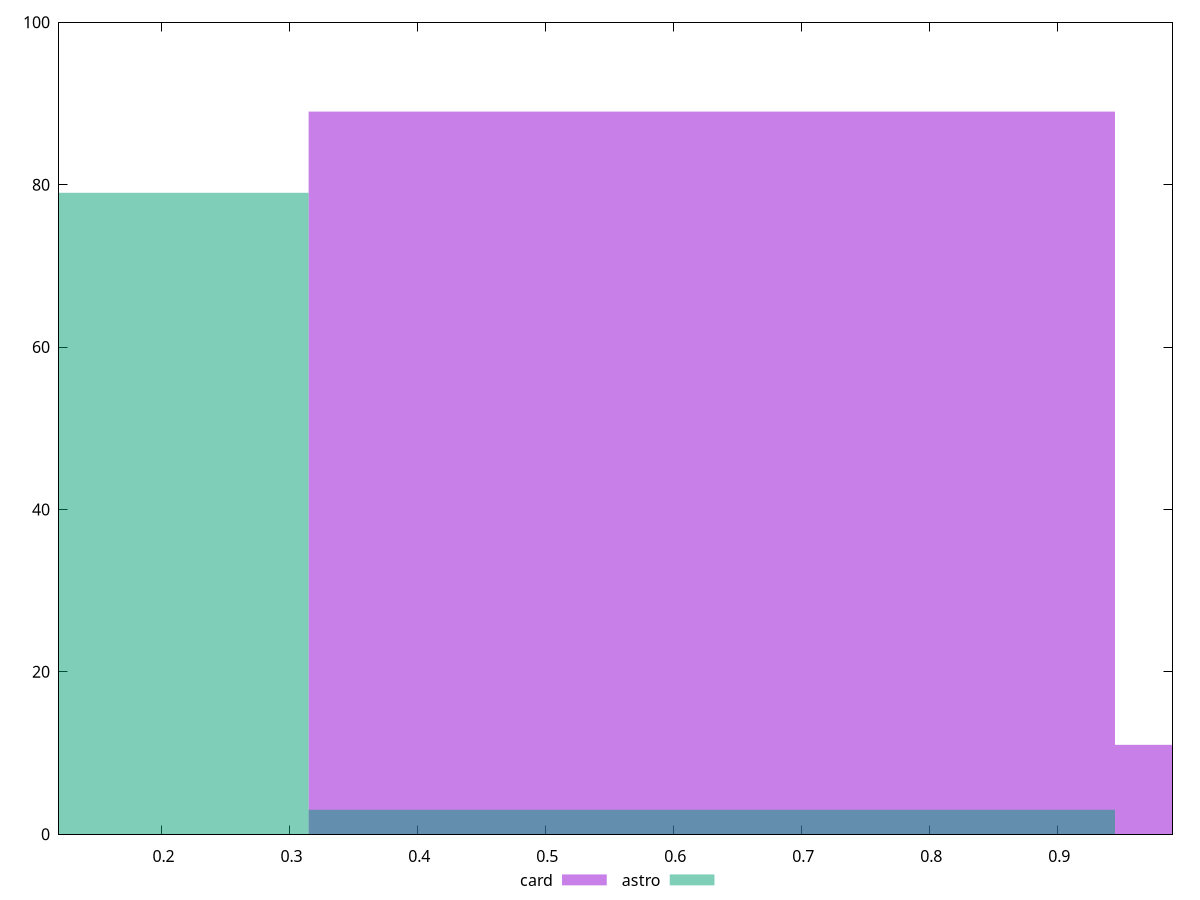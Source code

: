 reset

$card <<EOF
0.6300550354301052 89
1.2601100708602104 11
EOF

$astro <<EOF
0.6300550354301052 3
0 79
EOF

set key outside below
set boxwidth 0.6300550354301052
set xrange [0.12:0.99]
set yrange [0:100]
set trange [0:100]
set style fill transparent solid 0.5 noborder
set terminal svg size 640, 500 enhanced background rgb 'white'
set output "reports/report_00028_2021-02-24T12-49-42.674Z/meta/score/comparison/histogram/2_vs_3.svg"

plot $card title "card" with boxes, \
     $astro title "astro" with boxes

reset
